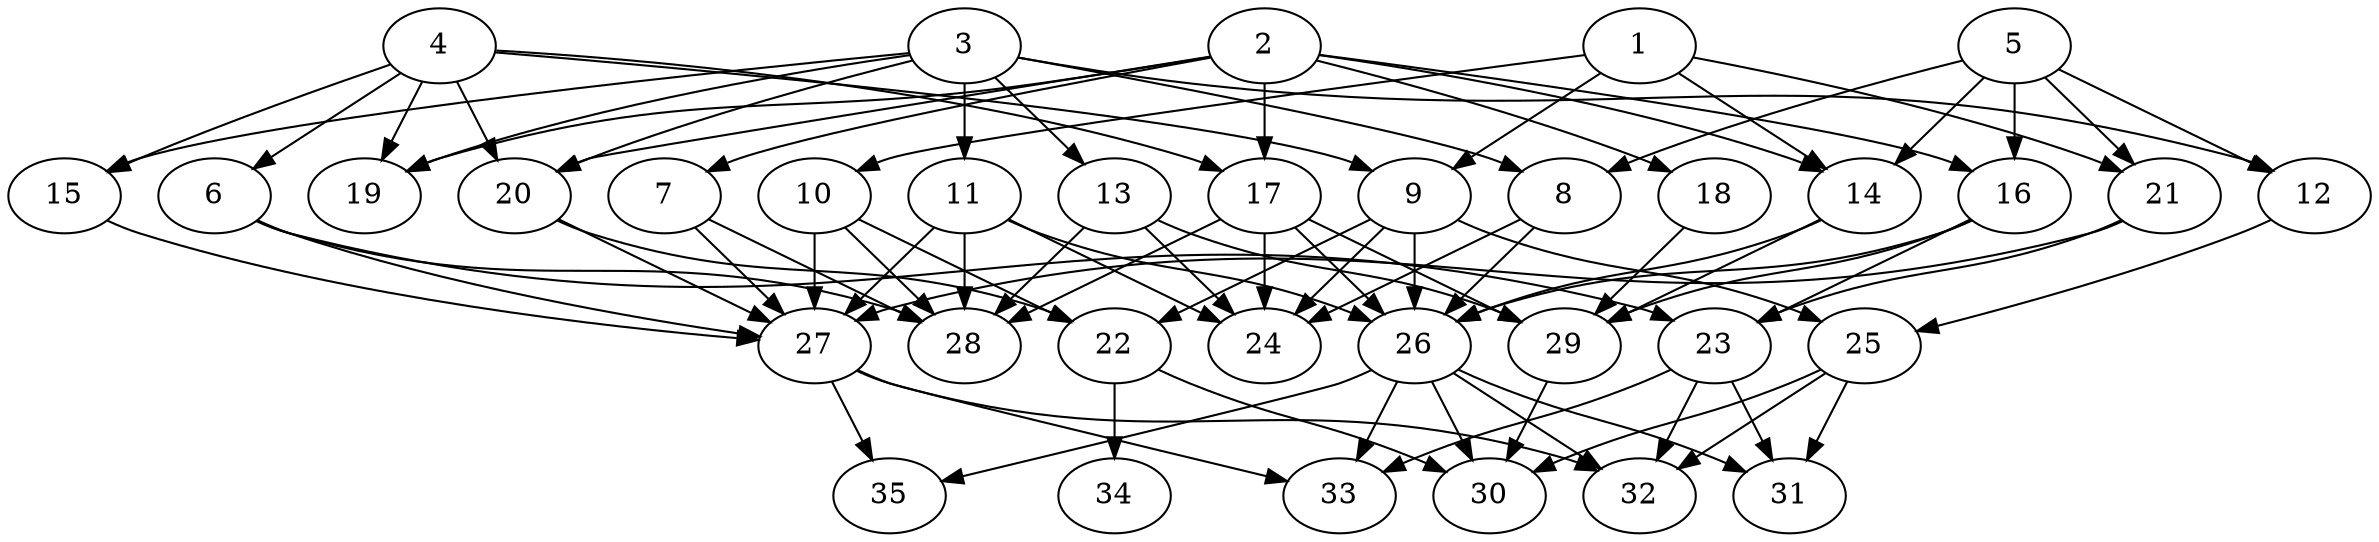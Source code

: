 // DAG (tier=2-normal, mode=data, n=35, ccr=0.431, fat=0.678, density=0.426, regular=0.530, jump=0.105, mindata=2097152, maxdata=16777216)
// DAG automatically generated by daggen at Sun Aug 24 16:33:34 2025
// /home/ermia/Project/Environments/daggen/bin/daggen --dot --ccr 0.431 --fat 0.678 --regular 0.530 --density 0.426 --jump 0.105 --mindata 2097152 --maxdata 16777216 -n 35 
digraph G {
  1 [size="452818799589642048", alpha="0.13", expect_size="226409399794821024"]
  1 -> 9 [size ="208207968468992"]
  1 -> 10 [size ="208207968468992"]
  1 -> 14 [size ="208207968468992"]
  1 -> 21 [size ="208207968468992"]
  2 [size="2298813440416556288", alpha="0.17", expect_size="1149406720208278144"]
  2 -> 7 [size ="901041323245568"]
  2 -> 14 [size ="901041323245568"]
  2 -> 16 [size ="901041323245568"]
  2 -> 17 [size ="901041323245568"]
  2 -> 18 [size ="901041323245568"]
  2 -> 19 [size ="901041323245568"]
  2 -> 20 [size ="901041323245568"]
  3 [size="39324822264339376", alpha="0.20", expect_size="19662411132169688"]
  3 -> 8 [size ="664461639680000"]
  3 -> 11 [size ="664461639680000"]
  3 -> 12 [size ="664461639680000"]
  3 -> 13 [size ="664461639680000"]
  3 -> 15 [size ="664461639680000"]
  3 -> 19 [size ="664461639680000"]
  3 -> 20 [size ="664461639680000"]
  4 [size="13996748548945720", alpha="0.10", expect_size="6998374274472860"]
  4 -> 6 [size ="333789960077312"]
  4 -> 9 [size ="333789960077312"]
  4 -> 15 [size ="333789960077312"]
  4 -> 17 [size ="333789960077312"]
  4 -> 19 [size ="333789960077312"]
  4 -> 20 [size ="333789960077312"]
  5 [size="4695611744172059394048", alpha="0.15", expect_size="2347805872086029697024"]
  5 -> 8 [size ="2243286660022272"]
  5 -> 12 [size ="2243286660022272"]
  5 -> 14 [size ="2243286660022272"]
  5 -> 16 [size ="2243286660022272"]
  5 -> 21 [size ="2243286660022272"]
  6 [size="6218796391585439", alpha="0.19", expect_size="3109398195792719"]
  6 -> 23 [size ="347581712433152"]
  6 -> 27 [size ="347581712433152"]
  6 -> 28 [size ="347581712433152"]
  7 [size="929055910886989889536", alpha="0.11", expect_size="464527955443494944768"]
  7 -> 27 [size ="761701049827328"]
  7 -> 28 [size ="761701049827328"]
  8 [size="2913011992910314340352", alpha="0.01", expect_size="1456505996455157170176"]
  8 -> 24 [size ="1631742037327872"]
  8 -> 26 [size ="1631742037327872"]
  9 [size="2559317623859931250688", alpha="0.07", expect_size="1279658811929965625344"]
  9 -> 22 [size ="1496831032819712"]
  9 -> 24 [size ="1496831032819712"]
  9 -> 25 [size ="1496831032819712"]
  9 -> 26 [size ="1496831032819712"]
  10 [size="606595660367684", alpha="0.10", expect_size="303297830183842"]
  10 -> 22 [size ="38704232005632"]
  10 -> 27 [size ="38704232005632"]
  10 -> 28 [size ="38704232005632"]
  11 [size="1197716990024844", alpha="0.07", expect_size="598858495012422"]
  11 -> 24 [size ="64783885795328"]
  11 -> 26 [size ="64783885795328"]
  11 -> 27 [size ="64783885795328"]
  11 -> 28 [size ="64783885795328"]
  12 [size="2699015382337693184", alpha="0.16", expect_size="1349507691168846592"]
  12 -> 25 [size ="1510532959961088"]
  13 [size="4110172089716014317568", alpha="0.05", expect_size="2055086044858007158784"]
  13 -> 24 [size ="2052721309908992"]
  13 -> 28 [size ="2052721309908992"]
  13 -> 29 [size ="2052721309908992"]
  14 [size="93615509918836592", alpha="0.09", expect_size="46807754959418296"]
  14 -> 26 [size ="1928679970045952"]
  14 -> 29 [size ="1928679970045952"]
  15 [size="53251101764777312", alpha="0.08", expect_size="26625550882388656"]
  15 -> 27 [size ="839196377874432"]
  16 [size="2245299942803042", alpha="0.17", expect_size="1122649971401521"]
  16 -> 23 [size ="64550976094208"]
  16 -> 26 [size ="64550976094208"]
  16 -> 29 [size ="64550976094208"]
  17 [size="749710334755072512", alpha="0.13", expect_size="374855167377536256"]
  17 -> 24 [size ="1089418588848128"]
  17 -> 26 [size ="1089418588848128"]
  17 -> 28 [size ="1089418588848128"]
  17 -> 29 [size ="1089418588848128"]
  18 [size="404757452515881536", alpha="0.06", expect_size="202378726257940768"]
  18 -> 29 [size ="274078103502848"]
  19 [size="1465706145822348935168", alpha="0.08", expect_size="732853072911174467584"]
  20 [size="5112370686455097", alpha="0.02", expect_size="2556185343227548"]
  20 -> 22 [size ="143638503882752"]
  20 -> 27 [size ="143638503882752"]
  21 [size="534601645347739264", alpha="0.03", expect_size="267300822673869632"]
  21 -> 23 [size ="240821534195712"]
  21 -> 27 [size ="240821534195712"]
  22 [size="24668312910516800", alpha="0.00", expect_size="12334156455258400"]
  22 -> 30 [size ="639906137243648"]
  22 -> 34 [size ="639906137243648"]
  23 [size="1442714856299849728", alpha="0.12", expect_size="721357428149924864"]
  23 -> 31 [size ="794010612400128"]
  23 -> 32 [size ="794010612400128"]
  23 -> 33 [size ="794010612400128"]
  24 [size="17265053228886654976", alpha="0.14", expect_size="8632526614443327488"]
  25 [size="4067753627719309459456", alpha="0.04", expect_size="2033876813859654729728"]
  25 -> 30 [size ="2038573687635968"]
  25 -> 31 [size ="2038573687635968"]
  25 -> 32 [size ="2038573687635968"]
  26 [size="129180018363697072", alpha="0.14", expect_size="64590009181848536"]
  26 -> 30 [size ="84455909752832"]
  26 -> 31 [size ="84455909752832"]
  26 -> 32 [size ="84455909752832"]
  26 -> 33 [size ="84455909752832"]
  26 -> 35 [size ="84455909752832"]
  27 [size="47794839722829807616", alpha="0.05", expect_size="23897419861414903808"]
  27 -> 32 [size ="105360379609088"]
  27 -> 33 [size ="105360379609088"]
  27 -> 35 [size ="105360379609088"]
  28 [size="1607178262737800134656", alpha="0.18", expect_size="803589131368900067328"]
  29 [size="192307320635112864", alpha="0.11", expect_size="96153660317556432"]
  29 -> 30 [size ="94591319539712"]
  30 [size="175640085581021577216", alpha="0.15", expect_size="87820042790510788608"]
  31 [size="469616525889418432", alpha="0.04", expect_size="234808262944709216"]
  32 [size="2744075264688130097152", alpha="0.15", expect_size="1372037632344065048576"]
  33 [size="530856704725280832", alpha="0.10", expect_size="265428352362640416"]
  34 [size="2037825726628164009984", alpha="0.17", expect_size="1018912863314082004992"]
  35 [size="1435786674090973069312", alpha="0.06", expect_size="717893337045486534656"]
}